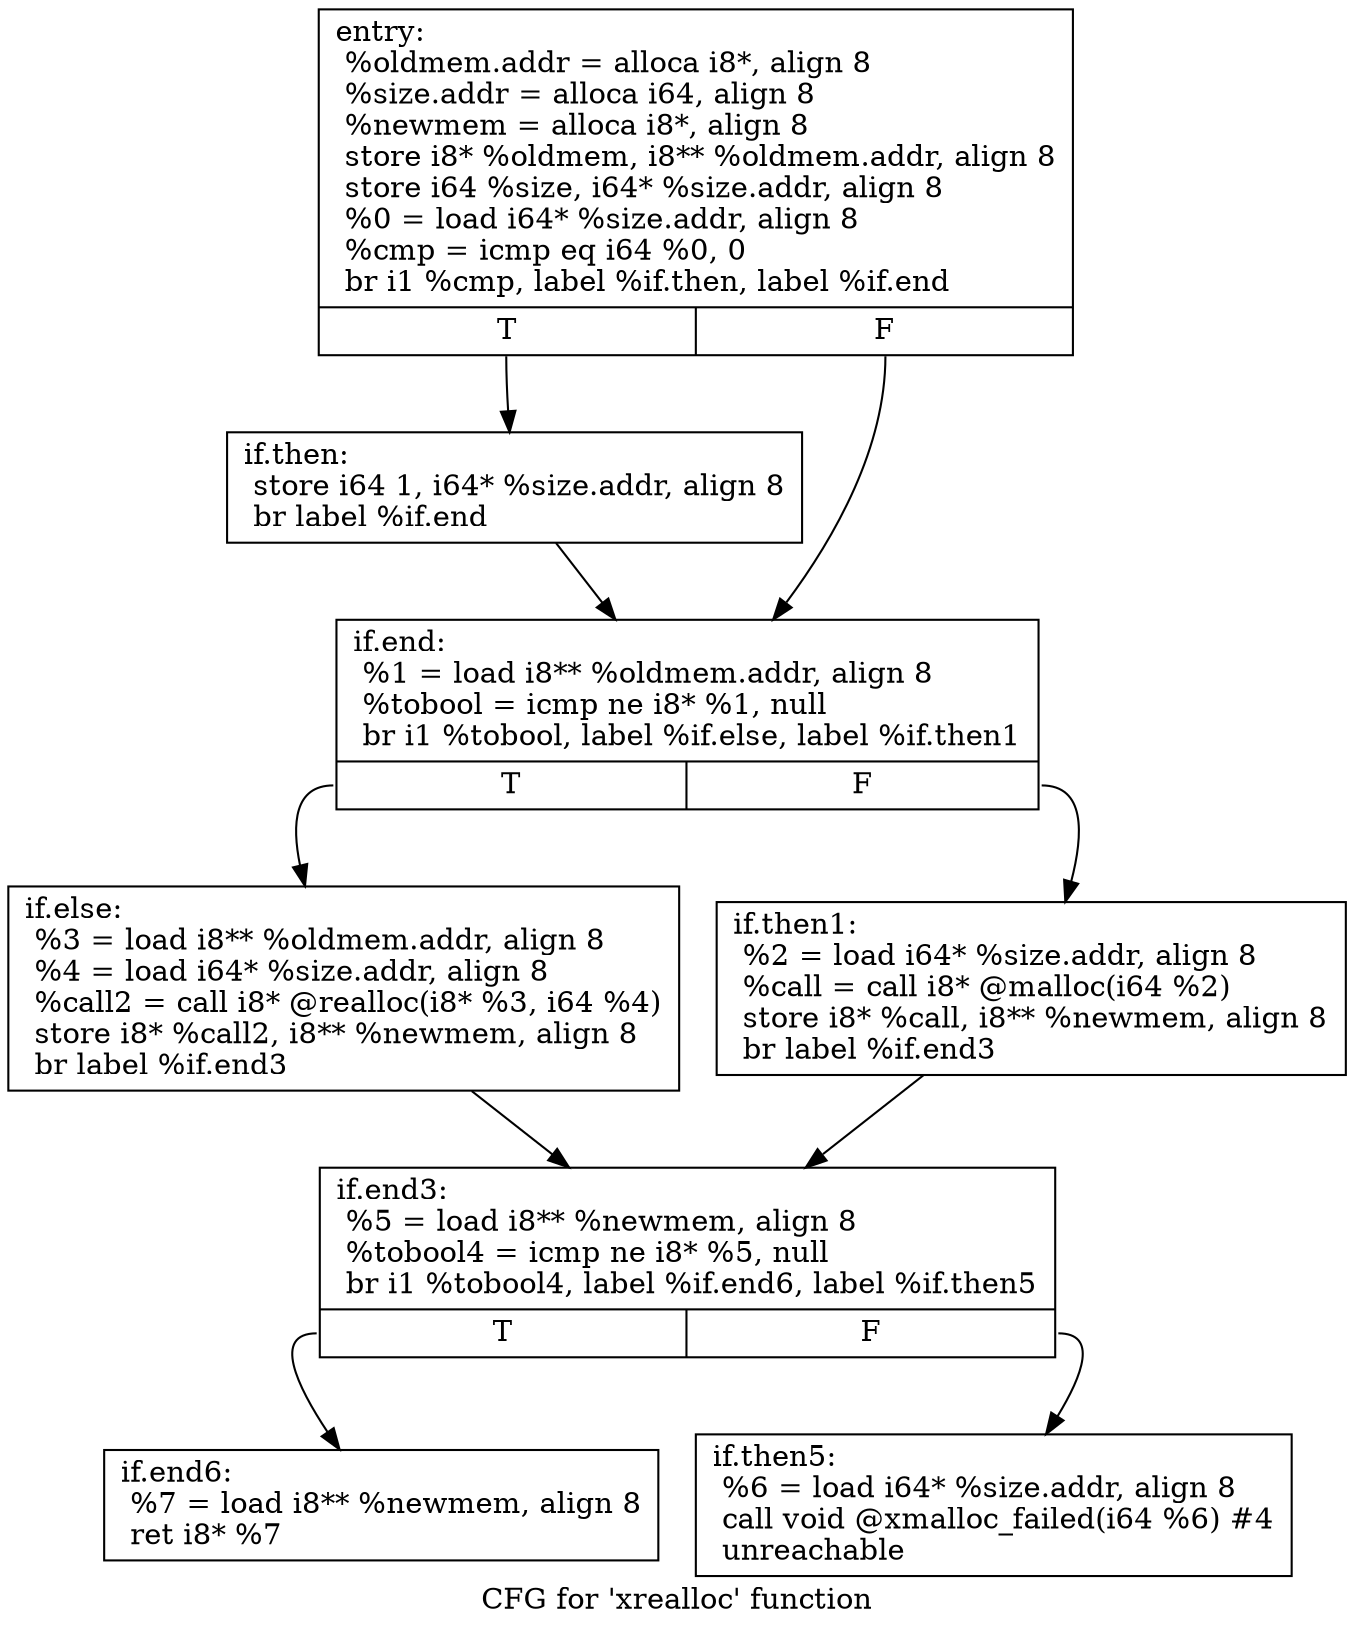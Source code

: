 digraph "CFG for 'xrealloc' function" {
	label="CFG for 'xrealloc' function";

	Node0x26b0450 [shape=record,label="{entry:\l  %oldmem.addr = alloca i8*, align 8\l  %size.addr = alloca i64, align 8\l  %newmem = alloca i8*, align 8\l  store i8* %oldmem, i8** %oldmem.addr, align 8\l  store i64 %size, i64* %size.addr, align 8\l  %0 = load i64* %size.addr, align 8\l  %cmp = icmp eq i64 %0, 0\l  br i1 %cmp, label %if.then, label %if.end\l|{<s0>T|<s1>F}}"];
	Node0x26b0450:s0 -> Node0x26b04b0;
	Node0x26b0450:s1 -> Node0x26b0510;
	Node0x26b04b0 [shape=record,label="{if.then:                                          \l  store i64 1, i64* %size.addr, align 8\l  br label %if.end\l}"];
	Node0x26b04b0 -> Node0x26b0510;
	Node0x26b0510 [shape=record,label="{if.end:                                           \l  %1 = load i8** %oldmem.addr, align 8\l  %tobool = icmp ne i8* %1, null\l  br i1 %tobool, label %if.else, label %if.then1\l|{<s0>T|<s1>F}}"];
	Node0x26b0510:s0 -> Node0x26b05d0;
	Node0x26b0510:s1 -> Node0x26b0570;
	Node0x26b0570 [shape=record,label="{if.then1:                                         \l  %2 = load i64* %size.addr, align 8\l  %call = call i8* @malloc(i64 %2)\l  store i8* %call, i8** %newmem, align 8\l  br label %if.end3\l}"];
	Node0x26b0570 -> Node0x26b0630;
	Node0x26b05d0 [shape=record,label="{if.else:                                          \l  %3 = load i8** %oldmem.addr, align 8\l  %4 = load i64* %size.addr, align 8\l  %call2 = call i8* @realloc(i8* %3, i64 %4)\l  store i8* %call2, i8** %newmem, align 8\l  br label %if.end3\l}"];
	Node0x26b05d0 -> Node0x26b0630;
	Node0x26b0630 [shape=record,label="{if.end3:                                          \l  %5 = load i8** %newmem, align 8\l  %tobool4 = icmp ne i8* %5, null\l  br i1 %tobool4, label %if.end6, label %if.then5\l|{<s0>T|<s1>F}}"];
	Node0x26b0630:s0 -> Node0x26b06f0;
	Node0x26b0630:s1 -> Node0x26b0690;
	Node0x26b0690 [shape=record,label="{if.then5:                                         \l  %6 = load i64* %size.addr, align 8\l  call void @xmalloc_failed(i64 %6) #4\l  unreachable\l}"];
	Node0x26b06f0 [shape=record,label="{if.end6:                                          \l  %7 = load i8** %newmem, align 8\l  ret i8* %7\l}"];
}

